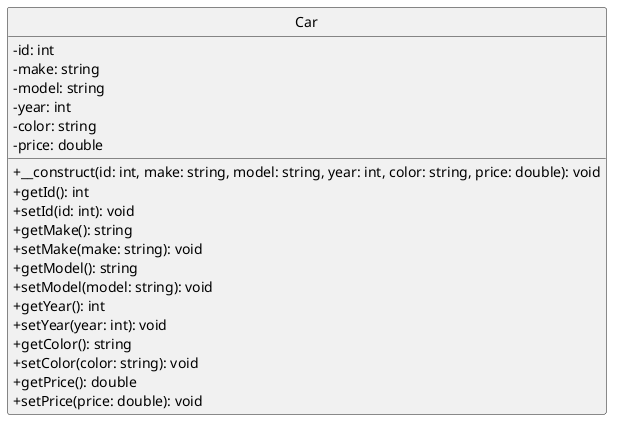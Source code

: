 @startuml
hide circle
skinparam classAttributeIconSize 0

class Car {
    - id: int
    - make: string
    - model: string
    - year: int
    - color: string
    - price: double
    + __construct(id: int, make: string, model: string, year: int, color: string, price: double): void
    + getId(): int
    + setId(id: int): void
    + getMake(): string
    + setMake(make: string): void
    + getModel(): string
    + setModel(model: string): void
    + getYear(): int
    + setYear(year: int): void
    + getColor(): string
    + setColor(color: string): void
    + getPrice(): double
    + setPrice(price: double): void
}
@enduml

